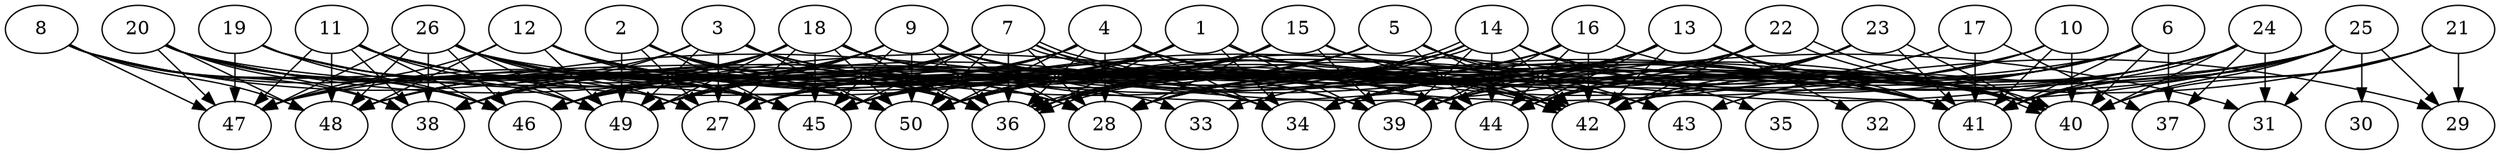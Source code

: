 // DAG automatically generated by daggen at Thu Oct  3 14:07:58 2019
// ./daggen --dot -n 50 --ccr 0.4 --fat 0.9 --regular 0.7 --density 0.7 --mindata 5242880 --maxdata 52428800 
digraph G {
  1 [size="25817600", alpha="0.05", expect_size="10327040"] 
  1 -> 27 [size ="10327040"]
  1 -> 29 [size ="10327040"]
  1 -> 34 [size ="10327040"]
  1 -> 36 [size ="10327040"]
  1 -> 39 [size ="10327040"]
  1 -> 40 [size ="10327040"]
  1 -> 45 [size ="10327040"]
  1 -> 48 [size ="10327040"]
  1 -> 49 [size ="10327040"]
  1 -> 50 [size ="10327040"]
  2 [size="26324480", alpha="0.16", expect_size="10529792"] 
  2 -> 27 [size ="10529792"]
  2 -> 36 [size ="10529792"]
  2 -> 39 [size ="10529792"]
  2 -> 45 [size ="10529792"]
  2 -> 49 [size ="10529792"]
  2 -> 50 [size ="10529792"]
  3 [size="101808640", alpha="0.14", expect_size="40723456"] 
  3 -> 27 [size ="40723456"]
  3 -> 36 [size ="40723456"]
  3 -> 38 [size ="40723456"]
  3 -> 39 [size ="40723456"]
  3 -> 41 [size ="40723456"]
  3 -> 44 [size ="40723456"]
  3 -> 47 [size ="40723456"]
  3 -> 49 [size ="40723456"]
  3 -> 50 [size ="40723456"]
  4 [size="111680000", alpha="0.03", expect_size="44672000"] 
  4 -> 27 [size ="44672000"]
  4 -> 28 [size ="44672000"]
  4 -> 34 [size ="44672000"]
  4 -> 36 [size ="44672000"]
  4 -> 38 [size ="44672000"]
  4 -> 41 [size ="44672000"]
  4 -> 42 [size ="44672000"]
  4 -> 44 [size ="44672000"]
  4 -> 47 [size ="44672000"]
  4 -> 50 [size ="44672000"]
  5 [size="27381760", alpha="0.15", expect_size="10952704"] 
  5 -> 27 [size ="10952704"]
  5 -> 36 [size ="10952704"]
  5 -> 38 [size ="10952704"]
  5 -> 41 [size ="10952704"]
  5 -> 42 [size ="10952704"]
  5 -> 43 [size ="10952704"]
  5 -> 44 [size ="10952704"]
  5 -> 50 [size ="10952704"]
  6 [size="121177600", alpha="0.14", expect_size="48471040"] 
  6 -> 34 [size ="48471040"]
  6 -> 36 [size ="48471040"]
  6 -> 37 [size ="48471040"]
  6 -> 40 [size ="48471040"]
  6 -> 41 [size ="48471040"]
  6 -> 42 [size ="48471040"]
  6 -> 43 [size ="48471040"]
  6 -> 44 [size ="48471040"]
  6 -> 46 [size ="48471040"]
  7 [size="112716800", alpha="0.15", expect_size="45086720"] 
  7 -> 27 [size ="45086720"]
  7 -> 28 [size ="45086720"]
  7 -> 34 [size ="45086720"]
  7 -> 36 [size ="45086720"]
  7 -> 42 [size ="45086720"]
  7 -> 42 [size ="45086720"]
  7 -> 44 [size ="45086720"]
  7 -> 45 [size ="45086720"]
  7 -> 46 [size ="45086720"]
  7 -> 48 [size ="45086720"]
  7 -> 49 [size ="45086720"]
  7 -> 50 [size ="45086720"]
  8 [size="39531520", alpha="0.17", expect_size="15812608"] 
  8 -> 28 [size ="15812608"]
  8 -> 38 [size ="15812608"]
  8 -> 45 [size ="15812608"]
  8 -> 46 [size ="15812608"]
  8 -> 47 [size ="15812608"]
  8 -> 48 [size ="15812608"]
  8 -> 49 [size ="15812608"]
  9 [size="86986240", alpha="0.07", expect_size="34794496"] 
  9 -> 28 [size ="34794496"]
  9 -> 36 [size ="34794496"]
  9 -> 38 [size ="34794496"]
  9 -> 39 [size ="34794496"]
  9 -> 40 [size ="34794496"]
  9 -> 41 [size ="34794496"]
  9 -> 44 [size ="34794496"]
  9 -> 45 [size ="34794496"]
  9 -> 46 [size ="34794496"]
  9 -> 48 [size ="34794496"]
  9 -> 49 [size ="34794496"]
  9 -> 50 [size ="34794496"]
  10 [size="105966080", alpha="0.10", expect_size="42386432"] 
  10 -> 28 [size ="42386432"]
  10 -> 40 [size ="42386432"]
  10 -> 41 [size ="42386432"]
  10 -> 43 [size ="42386432"]
  10 -> 45 [size ="42386432"]
  11 [size="59962880", alpha="0.14", expect_size="23985152"] 
  11 -> 28 [size ="23985152"]
  11 -> 34 [size ="23985152"]
  11 -> 38 [size ="23985152"]
  11 -> 42 [size ="23985152"]
  11 -> 45 [size ="23985152"]
  11 -> 46 [size ="23985152"]
  11 -> 47 [size ="23985152"]
  11 -> 48 [size ="23985152"]
  11 -> 49 [size ="23985152"]
  11 -> 50 [size ="23985152"]
  12 [size="90078720", alpha="0.09", expect_size="36031488"] 
  12 -> 28 [size ="36031488"]
  12 -> 42 [size ="36031488"]
  12 -> 44 [size ="36031488"]
  12 -> 45 [size ="36031488"]
  12 -> 47 [size ="36031488"]
  12 -> 48 [size ="36031488"]
  12 -> 49 [size ="36031488"]
  12 -> 50 [size ="36031488"]
  13 [size="68200960", alpha="0.13", expect_size="27280384"] 
  13 -> 28 [size ="27280384"]
  13 -> 32 [size ="27280384"]
  13 -> 34 [size ="27280384"]
  13 -> 36 [size ="27280384"]
  13 -> 39 [size ="27280384"]
  13 -> 40 [size ="27280384"]
  13 -> 41 [size ="27280384"]
  13 -> 42 [size ="27280384"]
  13 -> 44 [size ="27280384"]
  13 -> 45 [size ="27280384"]
  13 -> 50 [size ="27280384"]
  14 [size="32176640", alpha="0.14", expect_size="12870656"] 
  14 -> 28 [size ="12870656"]
  14 -> 35 [size ="12870656"]
  14 -> 36 [size ="12870656"]
  14 -> 36 [size ="12870656"]
  14 -> 39 [size ="12870656"]
  14 -> 40 [size ="12870656"]
  14 -> 41 [size ="12870656"]
  14 -> 42 [size ="12870656"]
  14 -> 44 [size ="12870656"]
  14 -> 45 [size ="12870656"]
  14 -> 46 [size ="12870656"]
  14 -> 49 [size ="12870656"]
  15 [size="48632320", alpha="0.08", expect_size="19452928"] 
  15 -> 27 [size ="19452928"]
  15 -> 28 [size ="19452928"]
  15 -> 36 [size ="19452928"]
  15 -> 38 [size ="19452928"]
  15 -> 39 [size ="19452928"]
  15 -> 40 [size ="19452928"]
  15 -> 42 [size ="19452928"]
  15 -> 45 [size ="19452928"]
  15 -> 50 [size ="19452928"]
  16 [size="18928640", alpha="0.19", expect_size="7571456"] 
  16 -> 28 [size ="7571456"]
  16 -> 39 [size ="7571456"]
  16 -> 40 [size ="7571456"]
  16 -> 42 [size ="7571456"]
  16 -> 44 [size ="7571456"]
  16 -> 45 [size ="7571456"]
  16 -> 49 [size ="7571456"]
  17 [size="100467200", alpha="0.02", expect_size="40186880"] 
  17 -> 28 [size ="40186880"]
  17 -> 37 [size ="40186880"]
  17 -> 41 [size ="40186880"]
  17 -> 46 [size ="40186880"]
  18 [size="68418560", alpha="0.20", expect_size="27367424"] 
  18 -> 27 [size ="27367424"]
  18 -> 31 [size ="27367424"]
  18 -> 36 [size ="27367424"]
  18 -> 38 [size ="27367424"]
  18 -> 39 [size ="27367424"]
  18 -> 41 [size ="27367424"]
  18 -> 42 [size ="27367424"]
  18 -> 45 [size ="27367424"]
  18 -> 46 [size ="27367424"]
  18 -> 47 [size ="27367424"]
  18 -> 49 [size ="27367424"]
  18 -> 50 [size ="27367424"]
  19 [size="51906560", alpha="0.17", expect_size="20762624"] 
  19 -> 27 [size ="20762624"]
  19 -> 33 [size ="20762624"]
  19 -> 45 [size ="20762624"]
  19 -> 46 [size ="20762624"]
  19 -> 47 [size ="20762624"]
  19 -> 50 [size ="20762624"]
  20 [size="90713600", alpha="0.18", expect_size="36285440"] 
  20 -> 34 [size ="36285440"]
  20 -> 38 [size ="36285440"]
  20 -> 41 [size ="36285440"]
  20 -> 45 [size ="36285440"]
  20 -> 46 [size ="36285440"]
  20 -> 47 [size ="36285440"]
  20 -> 48 [size ="36285440"]
  20 -> 50 [size ="36285440"]
  21 [size="33738240", alpha="0.02", expect_size="13495296"] 
  21 -> 29 [size ="13495296"]
  21 -> 34 [size ="13495296"]
  21 -> 40 [size ="13495296"]
  21 -> 41 [size ="13495296"]
  22 [size="118231040", alpha="0.08", expect_size="47292416"] 
  22 -> 28 [size ="47292416"]
  22 -> 40 [size ="47292416"]
  22 -> 40 [size ="47292416"]
  22 -> 42 [size ="47292416"]
  22 -> 44 [size ="47292416"]
  22 -> 48 [size ="47292416"]
  22 -> 50 [size ="47292416"]
  23 [size="53079040", alpha="0.09", expect_size="21231616"] 
  23 -> 28 [size ="21231616"]
  23 -> 39 [size ="21231616"]
  23 -> 40 [size ="21231616"]
  23 -> 41 [size ="21231616"]
  23 -> 42 [size ="21231616"]
  23 -> 44 [size ="21231616"]
  23 -> 50 [size ="21231616"]
  24 [size="130035200", alpha="0.06", expect_size="52014080"] 
  24 -> 31 [size ="52014080"]
  24 -> 33 [size ="52014080"]
  24 -> 37 [size ="52014080"]
  24 -> 39 [size ="52014080"]
  24 -> 40 [size ="52014080"]
  24 -> 41 [size ="52014080"]
  24 -> 42 [size ="52014080"]
  24 -> 45 [size ="52014080"]
  25 [size="96819200", alpha="0.06", expect_size="38727680"] 
  25 -> 29 [size ="38727680"]
  25 -> 30 [size ="38727680"]
  25 -> 31 [size ="38727680"]
  25 -> 34 [size ="38727680"]
  25 -> 40 [size ="38727680"]
  25 -> 41 [size ="38727680"]
  25 -> 42 [size ="38727680"]
  25 -> 45 [size ="38727680"]
  25 -> 47 [size ="38727680"]
  25 -> 50 [size ="38727680"]
  26 [size="23395840", alpha="0.05", expect_size="9358336"] 
  26 -> 27 [size ="9358336"]
  26 -> 28 [size ="9358336"]
  26 -> 34 [size ="9358336"]
  26 -> 36 [size ="9358336"]
  26 -> 38 [size ="9358336"]
  26 -> 40 [size ="9358336"]
  26 -> 43 [size ="9358336"]
  26 -> 45 [size ="9358336"]
  26 -> 46 [size ="9358336"]
  26 -> 47 [size ="9358336"]
  26 -> 48 [size ="9358336"]
  26 -> 49 [size ="9358336"]
  27 [size="19481600", alpha="0.00", expect_size="7792640"] 
  28 [size="28400640", alpha="0.20", expect_size="11360256"] 
  29 [size="26936320", alpha="0.12", expect_size="10774528"] 
  30 [size="126865920", alpha="0.00", expect_size="50746368"] 
  31 [size="117501440", alpha="0.16", expect_size="47000576"] 
  32 [size="129515520", alpha="0.05", expect_size="51806208"] 
  33 [size="58163200", alpha="0.03", expect_size="23265280"] 
  34 [size="110110720", alpha="0.05", expect_size="44044288"] 
  35 [size="30039040", alpha="0.12", expect_size="12015616"] 
  36 [size="68152320", alpha="0.01", expect_size="27260928"] 
  37 [size="96596480", alpha="0.04", expect_size="38638592"] 
  38 [size="97013760", alpha="0.17", expect_size="38805504"] 
  39 [size="95831040", alpha="0.17", expect_size="38332416"] 
  40 [size="48962560", alpha="0.09", expect_size="19585024"] 
  41 [size="49269760", alpha="0.05", expect_size="19707904"] 
  42 [size="25643520", alpha="0.19", expect_size="10257408"] 
  43 [size="55057920", alpha="0.19", expect_size="22023168"] 
  44 [size="74641920", alpha="0.20", expect_size="29856768"] 
  45 [size="103464960", alpha="0.15", expect_size="41385984"] 
  46 [size="59092480", alpha="0.11", expect_size="23636992"] 
  47 [size="65310720", alpha="0.08", expect_size="26124288"] 
  48 [size="91514880", alpha="0.08", expect_size="36605952"] 
  49 [size="75051520", alpha="0.11", expect_size="30020608"] 
  50 [size="54720000", alpha="0.12", expect_size="21888000"] 
}
